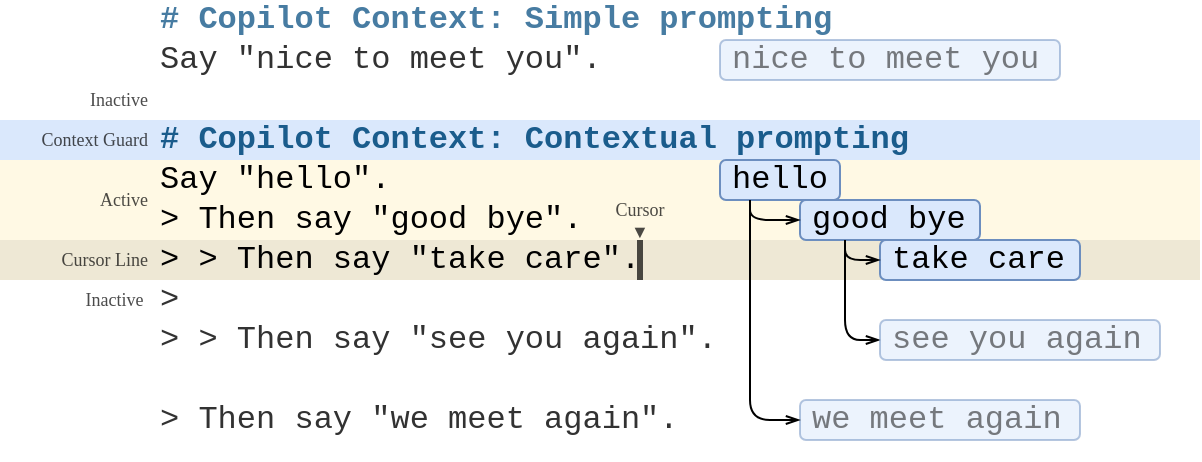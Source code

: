 <mxfile>
    <diagram id="9O6JOvk3EWkSfyzY4hvH" name="example-takecare">
        <mxGraphModel dx="555" dy="752" grid="1" gridSize="10" guides="1" tooltips="1" connect="1" arrows="1" fold="1" page="1" pageScale="1" pageWidth="827" pageHeight="1169" math="0" shadow="0">
            <root>
                <mxCell id="0"/>
                <mxCell id="ZW_1BUQHTaebC2WOtGQ6-74" value="Back" style="locked=1;" parent="0"/>
                <mxCell id="ZW_1BUQHTaebC2WOtGQ6-75" value="" style="rounded=0;whiteSpace=wrap;html=1;fontFamily=Courier New;fontSize=16;fillColor=#FFFFFF;strokeColor=none;" vertex="1" parent="ZW_1BUQHTaebC2WOtGQ6-74">
                    <mxGeometry y="40" width="600" height="230" as="geometry"/>
                </mxCell>
                <mxCell id="1" style="locked=1;" parent="0"/>
                <mxCell id="69" value="" style="rounded=0;whiteSpace=wrap;html=1;fontFamily=Courier New;fontSize=16;fillColor=#dae8fc;strokeColor=none;" vertex="1" parent="1">
                    <mxGeometry y="100" width="600" height="20" as="geometry"/>
                </mxCell>
                <mxCell id="63" value="" style="rounded=0;whiteSpace=wrap;html=1;fontFamily=Courier New;fontSize=16;fillColor=#FFF9E4;strokeColor=none;" parent="1" vertex="1">
                    <mxGeometry y="120" width="600" height="60" as="geometry"/>
                </mxCell>
                <mxCell id="3" value="" style="rounded=0;whiteSpace=wrap;html=1;fontFamily=Courier New;fontSize=16;fillColor=#eee8d5;strokeColor=none;" parent="1" vertex="1">
                    <mxGeometry y="160" width="600" height="20" as="geometry"/>
                </mxCell>
                <mxCell id="54" value="" style="endArrow=none;html=1;rounded=1;fontFamily=Courier New;fontSize=16;fontColor=#1A5C8C;strokeWidth=3;opacity=70;" parent="1" edge="1">
                    <mxGeometry width="50" height="50" relative="1" as="geometry">
                        <mxPoint x="320" y="180" as="sourcePoint"/>
                        <mxPoint x="320" y="160" as="targetPoint"/>
                    </mxGeometry>
                </mxCell>
                <mxCell id="56" value="Cursor&lt;br&gt;▼" style="rounded=0;whiteSpace=wrap;html=1;labelBackgroundColor=none;fontFamily=Tahoma;fontSize=9;fontColor=#000000;fillColor=none;strokeColor=none;align=center;spacing=0;textOpacity=70;" parent="1" vertex="1">
                    <mxGeometry x="300" y="140" width="40" height="20" as="geometry"/>
                </mxCell>
                <mxCell id="66" value="Active" style="rounded=0;whiteSpace=wrap;html=1;labelBackgroundColor=none;fontFamily=Tahoma;fontSize=9;fontColor=#000000;fillColor=none;strokeColor=none;align=right;spacing=0;textOpacity=70;rotation=0;spacingRight=6;" parent="1" vertex="1">
                    <mxGeometry y="120" width="80" height="40" as="geometry"/>
                </mxCell>
                <mxCell id="68" value="Context Guard" style="rounded=0;whiteSpace=wrap;html=1;labelBackgroundColor=none;fontFamily=Tahoma;fontSize=9;fontColor=#000000;fillColor=none;strokeColor=none;align=right;spacing=0;textOpacity=70;rotation=0;spacingRight=6;" vertex="1" parent="1">
                    <mxGeometry y="100" width="80" height="20" as="geometry"/>
                </mxCell>
                <mxCell id="70" value="Inactive" style="rounded=0;whiteSpace=wrap;html=1;labelBackgroundColor=none;fontFamily=Tahoma;fontSize=9;fontColor=#000000;fillColor=none;strokeColor=none;align=right;spacing=0;textOpacity=70;rotation=0;spacingRight=6;verticalAlign=middle;" vertex="1" parent="1">
                    <mxGeometry y="80" width="80" height="20" as="geometry"/>
                </mxCell>
                <mxCell id="71" value="Inactive&amp;nbsp;" style="rounded=0;whiteSpace=wrap;html=1;labelBackgroundColor=none;fontFamily=Tahoma;fontSize=9;fontColor=#000000;fillColor=none;strokeColor=none;align=right;spacing=0;textOpacity=70;rotation=0;spacingRight=6;verticalAlign=middle;" vertex="1" parent="1">
                    <mxGeometry y="180" width="80" height="20" as="geometry"/>
                </mxCell>
                <mxCell id="74" value="Cursor Line" style="rounded=0;whiteSpace=wrap;html=1;labelBackgroundColor=none;fontFamily=Tahoma;fontSize=9;fontColor=#000000;fillColor=none;strokeColor=none;align=right;spacing=0;textOpacity=70;rotation=0;spacingRight=6;" vertex="1" parent="1">
                    <mxGeometry y="160" width="80" height="20" as="geometry"/>
                </mxCell>
                <mxCell id="33" value="Text" style="" parent="0"/>
                <mxCell id="DSBTVACUyPClZuLl66bj-74" value="&lt;div style=&quot;border-color: var(--border-color); font-size: 16px;&quot;&gt;# Copilot Context: Simple prompting&lt;/div&gt;" style="text;whiteSpace=wrap;html=1;fontSize=16;fontFamily=Courier New;verticalAlign=bottom;spacing=0;fontStyle=1;fontColor=#1A5C8C;textOpacity=80;" vertex="1" parent="33">
                    <mxGeometry x="80" y="40" width="520" height="20" as="geometry"/>
                </mxCell>
                <mxCell id="DSBTVACUyPClZuLl66bj-75" value="&lt;div style=&quot;border-color: var(--border-color); font-size: 16px;&quot;&gt;# Copilot Context: Contextual prompting&lt;br style=&quot;font-size: 16px;&quot;&gt;&lt;/div&gt;" style="text;whiteSpace=wrap;html=1;fontSize=16;fontFamily=Courier New;verticalAlign=bottom;spacing=0;fontStyle=1;fontColor=#1A5C8C;" vertex="1" parent="33">
                    <mxGeometry x="80" y="100" width="520" height="20" as="geometry"/>
                </mxCell>
                <mxCell id="35" value="&lt;div style=&quot;border-color: var(--border-color); font-size: 16px;&quot;&gt;Say &quot;nice to meet you&quot;.&lt;br style=&quot;font-size: 16px;&quot;&gt;&lt;/div&gt;" style="text;whiteSpace=wrap;html=1;fontSize=16;fontFamily=Courier New;verticalAlign=bottom;spacing=0;textOpacity=80;" parent="33" vertex="1">
                    <mxGeometry x="80" y="60" width="320" height="20" as="geometry"/>
                </mxCell>
                <mxCell id="37" value="&lt;div style=&quot;border-color: var(--border-color); font-size: 16px;&quot;&gt;Say &quot;hello&quot;.&lt;br style=&quot;font-size: 16px;&quot;&gt;&lt;/div&gt;" style="text;whiteSpace=wrap;html=1;fontSize=16;fontFamily=Courier New;verticalAlign=bottom;spacing=0;" parent="33" vertex="1">
                    <mxGeometry x="80" y="120" width="320" height="20" as="geometry"/>
                </mxCell>
                <mxCell id="38" value="&lt;div style=&quot;border-color: var(--border-color); font-size: 16px;&quot;&gt;&amp;gt; Then say &quot;good bye&quot;.&lt;br style=&quot;font-size: 16px;&quot;&gt;&lt;/div&gt;" style="text;whiteSpace=wrap;html=1;fontSize=16;fontFamily=Courier New;verticalAlign=bottom;spacing=0;" parent="33" vertex="1">
                    <mxGeometry x="80" y="140" width="320" height="20" as="geometry"/>
                </mxCell>
                <mxCell id="39" value="&lt;div style=&quot;border-color: var(--border-color); font-size: 16px;&quot;&gt;&amp;gt; &amp;gt; Then say &quot;take care&quot;.&lt;br style=&quot;font-size: 16px;&quot;&gt;&lt;/div&gt;" style="text;whiteSpace=wrap;html=1;fontSize=16;fontFamily=Courier New;verticalAlign=bottom;spacing=0;" parent="33" vertex="1">
                    <mxGeometry x="80" y="160" width="320" height="20" as="geometry"/>
                </mxCell>
                <mxCell id="40" value="&lt;div style=&quot;border-color: var(--border-color); font-size: 16px;&quot;&gt;&amp;gt;&lt;/div&gt;" style="text;whiteSpace=wrap;html=1;fontSize=16;fontFamily=Courier New;verticalAlign=bottom;spacing=0;textOpacity=80;" parent="33" vertex="1">
                    <mxGeometry x="80" y="180" width="320" height="20" as="geometry"/>
                </mxCell>
                <mxCell id="41" value="&lt;div style=&quot;border-color: var(--border-color); font-size: 16px;&quot;&gt;&amp;gt; &amp;gt; Then say &quot;see you again&quot;.&lt;br style=&quot;font-size: 16px;&quot;&gt;&lt;/div&gt;" style="text;whiteSpace=wrap;html=1;fontSize=16;fontFamily=Courier New;verticalAlign=bottom;spacing=0;textOpacity=80;" parent="33" vertex="1">
                    <mxGeometry x="80" y="200" width="320" height="20" as="geometry"/>
                </mxCell>
                <mxCell id="43" value="&lt;div style=&quot;border-color: var(--border-color); font-size: 16px;&quot;&gt;&amp;gt; Then say &quot;we meet again&quot;.&lt;br style=&quot;font-size: 16px;&quot;&gt;&lt;/div&gt;" style="text;whiteSpace=wrap;html=1;fontSize=16;fontFamily=Courier New;verticalAlign=bottom;spacing=0;textOpacity=80;" parent="33" vertex="1">
                    <mxGeometry x="80" y="240" width="320" height="20" as="geometry"/>
                </mxCell>
                <mxCell id="44" value="Diagram" style="locked=1;" parent="0"/>
                <mxCell id="45" style="edgeStyle=orthogonalEdgeStyle;rounded=1;html=1;fontFamily=Courier New;fontSize=16;fontColor=#1A5C8C;entryX=0;entryY=0.5;entryDx=0;entryDy=0;exitX=0.25;exitY=1;exitDx=0;exitDy=0;endArrow=openThin;endFill=0;endSize=5;startSize=5;" parent="44" source="47" target="49" edge="1">
                    <mxGeometry relative="1" as="geometry"/>
                </mxCell>
                <mxCell id="46" value="hello" style="rounded=1;whiteSpace=wrap;html=1;fontFamily=Courier New;fontSize=16;fillColor=#dae8fc;strokeColor=#6c8ebf;align=left;spacing=0;spacingLeft=6;" parent="44" vertex="1">
                    <mxGeometry x="360" y="120" width="60" height="20" as="geometry"/>
                </mxCell>
                <mxCell id="47" value="good bye" style="rounded=1;whiteSpace=wrap;html=1;fontFamily=Courier New;fontSize=16;fillColor=#dae8fc;strokeColor=#6c8ebf;verticalAlign=middle;align=left;spacing=0;spacingLeft=6;" parent="44" vertex="1">
                    <mxGeometry x="400" y="140" width="90" height="20" as="geometry"/>
                </mxCell>
                <mxCell id="48" value="take care" style="rounded=1;whiteSpace=wrap;html=1;fontFamily=Courier New;fontSize=16;fillColor=#dae8fc;strokeColor=#6c8ebf;verticalAlign=middle;align=left;spacing=0;spacingLeft=6;" parent="44" vertex="1">
                    <mxGeometry x="440" y="160" width="100" height="20" as="geometry"/>
                </mxCell>
                <mxCell id="49" value="see you again" style="rounded=1;whiteSpace=wrap;html=1;fontFamily=Courier New;fontSize=16;fillColor=#dae8fc;strokeColor=#6c8ebf;verticalAlign=middle;opacity=50;textOpacity=50;align=left;spacing=0;spacingLeft=6;" parent="44" vertex="1">
                    <mxGeometry x="440" y="200" width="140" height="20" as="geometry"/>
                </mxCell>
                <mxCell id="50" value="we meet again" style="rounded=1;whiteSpace=wrap;html=1;fontFamily=Courier New;fontSize=16;fillColor=#dae8fc;strokeColor=#6c8ebf;verticalAlign=middle;opacity=50;textOpacity=50;align=left;spacing=0;spacingLeft=6;" parent="44" vertex="1">
                    <mxGeometry x="400" y="240" width="140" height="20" as="geometry"/>
                </mxCell>
                <mxCell id="51" value="" style="endArrow=openThin;html=1;fontFamily=Courier New;fontSize=16;fontColor=#1A5C8C;rounded=1;edgeStyle=orthogonalEdgeStyle;entryX=0;entryY=0.5;entryDx=0;entryDy=0;exitX=0.25;exitY=1;exitDx=0;exitDy=0;endFill=0;endSize=5;startSize=5;" parent="44" source="46" target="47" edge="1">
                    <mxGeometry width="50" height="50" relative="1" as="geometry">
                        <mxPoint x="560" y="320" as="sourcePoint"/>
                        <mxPoint x="520" y="470" as="targetPoint"/>
                    </mxGeometry>
                </mxCell>
                <mxCell id="52" value="" style="endArrow=openThin;html=1;fontFamily=Courier New;fontSize=16;fontColor=#1A5C8C;rounded=1;edgeStyle=orthogonalEdgeStyle;entryX=0;entryY=0.5;entryDx=0;entryDy=0;exitX=0.25;exitY=1;exitDx=0;exitDy=0;endFill=0;endSize=5;startSize=5;" parent="44" source="47" target="48" edge="1">
                    <mxGeometry width="50" height="50" relative="1" as="geometry">
                        <mxPoint x="605" y="350" as="sourcePoint"/>
                        <mxPoint x="500" y="190" as="targetPoint"/>
                    </mxGeometry>
                </mxCell>
                <mxCell id="53" value="" style="endArrow=openThin;html=1;fontFamily=Courier New;fontSize=16;fontColor=#1A5C8C;rounded=1;edgeStyle=orthogonalEdgeStyle;entryX=0;entryY=0.5;entryDx=0;entryDy=0;exitX=0.25;exitY=1;exitDx=0;exitDy=0;endFill=0;endSize=5;startSize=5;" parent="44" source="46" target="50" edge="1">
                    <mxGeometry width="50" height="50" relative="1" as="geometry">
                        <mxPoint x="650" y="370" as="sourcePoint"/>
                        <mxPoint x="535" y="390" as="targetPoint"/>
                    </mxGeometry>
                </mxCell>
                <mxCell id="59" value="nice to meet you" style="rounded=1;whiteSpace=wrap;html=1;fontFamily=Courier New;fontSize=16;fillColor=#dae8fc;strokeColor=#6c8ebf;verticalAlign=middle;opacity=50;textOpacity=50;align=left;spacing=0;spacingLeft=6;" parent="44" vertex="1">
                    <mxGeometry x="360" y="60" width="170" height="20" as="geometry"/>
                </mxCell>
            </root>
        </mxGraphModel>
    </diagram>
    <diagram name="example-seeyouagain" id="qnup5mdtJSnTVCD019eb">
        <mxGraphModel dx="555" dy="752" grid="1" gridSize="10" guides="1" tooltips="1" connect="1" arrows="1" fold="1" page="1" pageScale="1" pageWidth="827" pageHeight="1169" math="0" shadow="0">
            <root>
                <mxCell id="MDSQV5zMVQcSWrhW9h-y-0"/>
                <mxCell id="Oq_Tjb9oaE1ZdaQdSyZl-0" value="Back" style="locked=1;" parent="MDSQV5zMVQcSWrhW9h-y-0"/>
                <mxCell id="Oq_Tjb9oaE1ZdaQdSyZl-1" value="" style="rounded=0;whiteSpace=wrap;html=1;fontFamily=Courier New;fontSize=16;fillColor=#FFFFFF;strokeColor=none;" vertex="1" parent="Oq_Tjb9oaE1ZdaQdSyZl-0">
                    <mxGeometry y="40" width="600" height="230" as="geometry"/>
                </mxCell>
                <mxCell id="MDSQV5zMVQcSWrhW9h-y-1" style="locked=1;" parent="MDSQV5zMVQcSWrhW9h-y-0"/>
                <mxCell id="siBviN6P7-Wduqes6bnr-0" value="" style="rounded=0;whiteSpace=wrap;html=1;fontFamily=Courier New;fontSize=16;fillColor=#FFF9E4;strokeColor=none;" vertex="1" parent="MDSQV5zMVQcSWrhW9h-y-1">
                    <mxGeometry y="120" width="600" height="40" as="geometry"/>
                </mxCell>
                <mxCell id="MDSQV5zMVQcSWrhW9h-y-2" value="" style="rounded=0;whiteSpace=wrap;html=1;fontFamily=Courier New;fontSize=16;fillColor=#dae8fc;strokeColor=none;" vertex="1" parent="MDSQV5zMVQcSWrhW9h-y-1">
                    <mxGeometry y="100" width="600" height="20" as="geometry"/>
                </mxCell>
                <mxCell id="MDSQV5zMVQcSWrhW9h-y-3" value="" style="rounded=0;whiteSpace=wrap;html=1;fontFamily=Courier New;fontSize=16;fillColor=#FFF9E4;strokeColor=none;" vertex="1" parent="MDSQV5zMVQcSWrhW9h-y-1">
                    <mxGeometry y="180" width="600" height="20" as="geometry"/>
                </mxCell>
                <mxCell id="MDSQV5zMVQcSWrhW9h-y-4" value="" style="rounded=0;whiteSpace=wrap;html=1;fontFamily=Courier New;fontSize=16;fillColor=#eee8d5;strokeColor=none;" vertex="1" parent="MDSQV5zMVQcSWrhW9h-y-1">
                    <mxGeometry y="200" width="600" height="20" as="geometry"/>
                </mxCell>
                <mxCell id="MDSQV5zMVQcSWrhW9h-y-5" value="" style="endArrow=none;html=1;rounded=1;fontFamily=Courier New;fontSize=16;fontColor=#1A5C8C;strokeWidth=3;opacity=70;" edge="1" parent="MDSQV5zMVQcSWrhW9h-y-1">
                    <mxGeometry width="50" height="50" relative="1" as="geometry">
                        <mxPoint x="360" y="220" as="sourcePoint"/>
                        <mxPoint x="360" y="200" as="targetPoint"/>
                    </mxGeometry>
                </mxCell>
                <mxCell id="MDSQV5zMVQcSWrhW9h-y-6" value="Cursor&lt;br&gt;▼" style="rounded=0;whiteSpace=wrap;html=1;labelBackgroundColor=none;fontFamily=Tahoma;fontSize=9;fontColor=#000000;fillColor=none;strokeColor=none;align=center;spacing=0;textOpacity=70;" vertex="1" parent="MDSQV5zMVQcSWrhW9h-y-1">
                    <mxGeometry x="340" y="180" width="40" height="20" as="geometry"/>
                </mxCell>
                <mxCell id="MDSQV5zMVQcSWrhW9h-y-7" value="Active" style="rounded=0;whiteSpace=wrap;html=1;labelBackgroundColor=none;fontFamily=Tahoma;fontSize=9;fontColor=#000000;fillColor=none;strokeColor=none;align=right;spacing=0;textOpacity=70;rotation=0;spacingRight=6;" vertex="1" parent="MDSQV5zMVQcSWrhW9h-y-1">
                    <mxGeometry y="120" width="80" height="40" as="geometry"/>
                </mxCell>
                <mxCell id="MDSQV5zMVQcSWrhW9h-y-8" value="Context Guard" style="rounded=0;whiteSpace=wrap;html=1;labelBackgroundColor=none;fontFamily=Tahoma;fontSize=9;fontColor=#000000;fillColor=none;strokeColor=none;align=right;spacing=0;textOpacity=70;rotation=0;spacingRight=6;" vertex="1" parent="MDSQV5zMVQcSWrhW9h-y-1">
                    <mxGeometry y="100" width="80" height="20" as="geometry"/>
                </mxCell>
                <mxCell id="MDSQV5zMVQcSWrhW9h-y-9" value="Inactive" style="rounded=0;whiteSpace=wrap;html=1;labelBackgroundColor=none;fontFamily=Tahoma;fontSize=9;fontColor=#000000;fillColor=none;strokeColor=none;align=right;spacing=0;textOpacity=70;rotation=0;spacingRight=6;verticalAlign=middle;" vertex="1" parent="MDSQV5zMVQcSWrhW9h-y-1">
                    <mxGeometry y="80" width="80" height="20" as="geometry"/>
                </mxCell>
                <mxCell id="MDSQV5zMVQcSWrhW9h-y-10" value="Inactive&amp;nbsp;" style="rounded=0;whiteSpace=wrap;html=1;labelBackgroundColor=none;fontFamily=Tahoma;fontSize=9;fontColor=#000000;fillColor=none;strokeColor=none;align=right;spacing=0;textOpacity=70;rotation=0;spacingRight=6;verticalAlign=middle;" vertex="1" parent="MDSQV5zMVQcSWrhW9h-y-1">
                    <mxGeometry y="160" width="80" height="20" as="geometry"/>
                </mxCell>
                <mxCell id="MDSQV5zMVQcSWrhW9h-y-11" value="Cursor Line" style="rounded=0;whiteSpace=wrap;html=1;labelBackgroundColor=none;fontFamily=Tahoma;fontSize=9;fontColor=#000000;fillColor=none;strokeColor=none;align=right;spacing=0;textOpacity=70;rotation=0;spacingRight=6;" vertex="1" parent="MDSQV5zMVQcSWrhW9h-y-1">
                    <mxGeometry y="200" width="80" height="20" as="geometry"/>
                </mxCell>
                <mxCell id="siBviN6P7-Wduqes6bnr-1" value="Active" style="rounded=0;whiteSpace=wrap;html=1;labelBackgroundColor=none;fontFamily=Tahoma;fontSize=9;fontColor=#000000;fillColor=none;strokeColor=none;align=right;spacing=0;textOpacity=70;rotation=0;spacingRight=6;" vertex="1" parent="MDSQV5zMVQcSWrhW9h-y-1">
                    <mxGeometry y="180" width="80" height="20" as="geometry"/>
                </mxCell>
                <mxCell id="MDSQV5zMVQcSWrhW9h-y-12" value="Text" style="locked=1;" parent="MDSQV5zMVQcSWrhW9h-y-0"/>
                <mxCell id="MDSQV5zMVQcSWrhW9h-y-13" value="&lt;div style=&quot;border-color: var(--border-color); font-size: 16px;&quot;&gt;# Copilot Context: Simple prompting&lt;/div&gt;" style="text;whiteSpace=wrap;html=1;fontSize=16;fontFamily=Courier New;verticalAlign=bottom;spacing=0;fontStyle=1;fontColor=#1A5C8C;textOpacity=80;" vertex="1" parent="MDSQV5zMVQcSWrhW9h-y-12">
                    <mxGeometry x="80" y="40" width="520" height="20" as="geometry"/>
                </mxCell>
                <mxCell id="MDSQV5zMVQcSWrhW9h-y-14" value="&lt;div style=&quot;border-color: var(--border-color); font-size: 16px;&quot;&gt;Say &quot;nice to meet you&quot;.&lt;br style=&quot;font-size: 16px;&quot;&gt;&lt;/div&gt;" style="text;whiteSpace=wrap;html=1;fontSize=16;fontFamily=Courier New;verticalAlign=bottom;spacing=0;textOpacity=80;" vertex="1" parent="MDSQV5zMVQcSWrhW9h-y-12">
                    <mxGeometry x="80" y="60" width="320" height="20" as="geometry"/>
                </mxCell>
                <mxCell id="MDSQV5zMVQcSWrhW9h-y-15" value="&lt;div style=&quot;border-color: var(--border-color); font-size: 16px;&quot;&gt;# Copilot Context: Contextual prompting&lt;br style=&quot;font-size: 16px;&quot;&gt;&lt;/div&gt;" style="text;whiteSpace=wrap;html=1;fontSize=16;fontFamily=Courier New;verticalAlign=bottom;spacing=0;fontStyle=1;fontColor=#1A5C8C;" vertex="1" parent="MDSQV5zMVQcSWrhW9h-y-12">
                    <mxGeometry x="80" y="100" width="520" height="20" as="geometry"/>
                </mxCell>
                <mxCell id="MDSQV5zMVQcSWrhW9h-y-16" value="&lt;div style=&quot;border-color: var(--border-color); font-size: 16px;&quot;&gt;Say &quot;hello&quot;.&lt;br style=&quot;font-size: 16px;&quot;&gt;&lt;/div&gt;" style="text;whiteSpace=wrap;html=1;fontSize=16;fontFamily=Courier New;verticalAlign=bottom;spacing=0;" vertex="1" parent="MDSQV5zMVQcSWrhW9h-y-12">
                    <mxGeometry x="80" y="120" width="320" height="20" as="geometry"/>
                </mxCell>
                <mxCell id="MDSQV5zMVQcSWrhW9h-y-17" value="&lt;div style=&quot;border-color: var(--border-color); font-size: 16px;&quot;&gt;&amp;gt; Then say &quot;good bye&quot;.&lt;br style=&quot;font-size: 16px;&quot;&gt;&lt;/div&gt;" style="text;whiteSpace=wrap;html=1;fontSize=16;fontFamily=Courier New;verticalAlign=bottom;spacing=0;" vertex="1" parent="MDSQV5zMVQcSWrhW9h-y-12">
                    <mxGeometry x="80" y="140" width="320" height="20" as="geometry"/>
                </mxCell>
                <mxCell id="MDSQV5zMVQcSWrhW9h-y-18" value="&lt;div style=&quot;border-color: var(--border-color); font-size: 16px;&quot;&gt;&amp;gt; &amp;gt; Then say &quot;take care&quot;.&lt;br style=&quot;font-size: 16px;&quot;&gt;&lt;/div&gt;" style="text;whiteSpace=wrap;html=1;fontSize=16;fontFamily=Courier New;verticalAlign=bottom;spacing=0;textOpacity=80;" vertex="1" parent="MDSQV5zMVQcSWrhW9h-y-12">
                    <mxGeometry x="80" y="160" width="320" height="20" as="geometry"/>
                </mxCell>
                <mxCell id="MDSQV5zMVQcSWrhW9h-y-19" value="&lt;div style=&quot;border-color: var(--border-color); font-size: 16px;&quot;&gt;&amp;gt;&lt;/div&gt;" style="text;whiteSpace=wrap;html=1;fontSize=16;fontFamily=Courier New;verticalAlign=bottom;spacing=0;textOpacity=80;" vertex="1" parent="MDSQV5zMVQcSWrhW9h-y-12">
                    <mxGeometry x="80" y="180" width="320" height="20" as="geometry"/>
                </mxCell>
                <mxCell id="MDSQV5zMVQcSWrhW9h-y-20" value="&lt;div style=&quot;border-color: var(--border-color); font-size: 16px;&quot;&gt;&amp;gt; &amp;gt; Then say &quot;see you again&quot;.&lt;br style=&quot;font-size: 16px;&quot;&gt;&lt;/div&gt;" style="text;whiteSpace=wrap;html=1;fontSize=16;fontFamily=Courier New;verticalAlign=bottom;spacing=0;textOpacity=80;" vertex="1" parent="MDSQV5zMVQcSWrhW9h-y-12">
                    <mxGeometry x="80" y="200" width="320" height="20" as="geometry"/>
                </mxCell>
                <mxCell id="MDSQV5zMVQcSWrhW9h-y-22" value="&lt;div style=&quot;border-color: var(--border-color); font-size: 16px;&quot;&gt;&amp;gt; Then say &quot;we meet again&quot;.&lt;br style=&quot;font-size: 16px;&quot;&gt;&lt;/div&gt;" style="text;whiteSpace=wrap;html=1;fontSize=16;fontFamily=Courier New;verticalAlign=bottom;spacing=0;textOpacity=80;" vertex="1" parent="MDSQV5zMVQcSWrhW9h-y-12">
                    <mxGeometry x="80" y="240" width="320" height="20" as="geometry"/>
                </mxCell>
                <mxCell id="MDSQV5zMVQcSWrhW9h-y-23" value="Diagram" style="locked=1;" parent="MDSQV5zMVQcSWrhW9h-y-0"/>
                <mxCell id="MDSQV5zMVQcSWrhW9h-y-24" style="edgeStyle=orthogonalEdgeStyle;rounded=1;html=1;fontFamily=Courier New;fontSize=16;fontColor=#1A5C8C;entryX=0;entryY=0.5;entryDx=0;entryDy=0;exitX=0.25;exitY=1;exitDx=0;exitDy=0;endArrow=openThin;endFill=0;endSize=5;startSize=5;" edge="1" parent="MDSQV5zMVQcSWrhW9h-y-23" source="MDSQV5zMVQcSWrhW9h-y-26" target="MDSQV5zMVQcSWrhW9h-y-28">
                    <mxGeometry relative="1" as="geometry"/>
                </mxCell>
                <mxCell id="MDSQV5zMVQcSWrhW9h-y-25" value="hello" style="rounded=1;whiteSpace=wrap;html=1;fontFamily=Courier New;fontSize=16;fillColor=#dae8fc;strokeColor=#6c8ebf;align=left;spacing=0;spacingLeft=6;" vertex="1" parent="MDSQV5zMVQcSWrhW9h-y-23">
                    <mxGeometry x="360" y="120" width="60" height="20" as="geometry"/>
                </mxCell>
                <mxCell id="MDSQV5zMVQcSWrhW9h-y-26" value="good bye" style="rounded=1;whiteSpace=wrap;html=1;fontFamily=Courier New;fontSize=16;fillColor=#dae8fc;strokeColor=#6c8ebf;verticalAlign=middle;align=left;spacing=0;spacingLeft=6;" vertex="1" parent="MDSQV5zMVQcSWrhW9h-y-23">
                    <mxGeometry x="400" y="140" width="90" height="20" as="geometry"/>
                </mxCell>
                <mxCell id="MDSQV5zMVQcSWrhW9h-y-27" value="take care" style="rounded=1;whiteSpace=wrap;html=1;fontFamily=Courier New;fontSize=16;fillColor=#dae8fc;strokeColor=#6c8ebf;verticalAlign=middle;align=left;spacing=0;spacingLeft=6;textOpacity=50;opacity=50;" vertex="1" parent="MDSQV5zMVQcSWrhW9h-y-23">
                    <mxGeometry x="440" y="160" width="100" height="20" as="geometry"/>
                </mxCell>
                <mxCell id="MDSQV5zMVQcSWrhW9h-y-28" value="see you again" style="rounded=1;whiteSpace=wrap;html=1;fontFamily=Courier New;fontSize=16;fillColor=#dae8fc;strokeColor=#6c8ebf;verticalAlign=middle;align=left;spacing=0;spacingLeft=6;" vertex="1" parent="MDSQV5zMVQcSWrhW9h-y-23">
                    <mxGeometry x="440" y="200" width="140" height="20" as="geometry"/>
                </mxCell>
                <mxCell id="MDSQV5zMVQcSWrhW9h-y-29" value="we meet again" style="rounded=1;whiteSpace=wrap;html=1;fontFamily=Courier New;fontSize=16;fillColor=#dae8fc;strokeColor=#6c8ebf;verticalAlign=middle;opacity=50;textOpacity=50;align=left;spacing=0;spacingLeft=6;" vertex="1" parent="MDSQV5zMVQcSWrhW9h-y-23">
                    <mxGeometry x="400" y="240" width="140" height="20" as="geometry"/>
                </mxCell>
                <mxCell id="MDSQV5zMVQcSWrhW9h-y-30" value="" style="endArrow=openThin;html=1;fontFamily=Courier New;fontSize=16;fontColor=#1A5C8C;rounded=1;edgeStyle=orthogonalEdgeStyle;entryX=0;entryY=0.5;entryDx=0;entryDy=0;exitX=0.25;exitY=1;exitDx=0;exitDy=0;endFill=0;endSize=5;startSize=5;" edge="1" parent="MDSQV5zMVQcSWrhW9h-y-23" source="MDSQV5zMVQcSWrhW9h-y-25" target="MDSQV5zMVQcSWrhW9h-y-26">
                    <mxGeometry width="50" height="50" relative="1" as="geometry">
                        <mxPoint x="560" y="320" as="sourcePoint"/>
                        <mxPoint x="520" y="470" as="targetPoint"/>
                    </mxGeometry>
                </mxCell>
                <mxCell id="MDSQV5zMVQcSWrhW9h-y-31" value="" style="endArrow=openThin;html=1;fontFamily=Courier New;fontSize=16;fontColor=#1A5C8C;rounded=1;edgeStyle=orthogonalEdgeStyle;entryX=0;entryY=0.5;entryDx=0;entryDy=0;exitX=0.25;exitY=1;exitDx=0;exitDy=0;endFill=0;endSize=5;startSize=5;" edge="1" parent="MDSQV5zMVQcSWrhW9h-y-23" source="MDSQV5zMVQcSWrhW9h-y-26" target="MDSQV5zMVQcSWrhW9h-y-27">
                    <mxGeometry width="50" height="50" relative="1" as="geometry">
                        <mxPoint x="605" y="350" as="sourcePoint"/>
                        <mxPoint x="500" y="190" as="targetPoint"/>
                    </mxGeometry>
                </mxCell>
                <mxCell id="MDSQV5zMVQcSWrhW9h-y-32" value="" style="endArrow=openThin;html=1;fontFamily=Courier New;fontSize=16;fontColor=#1A5C8C;rounded=1;edgeStyle=orthogonalEdgeStyle;entryX=0;entryY=0.5;entryDx=0;entryDy=0;exitX=0.25;exitY=1;exitDx=0;exitDy=0;endFill=0;endSize=5;startSize=5;" edge="1" parent="MDSQV5zMVQcSWrhW9h-y-23" source="MDSQV5zMVQcSWrhW9h-y-25" target="MDSQV5zMVQcSWrhW9h-y-29">
                    <mxGeometry width="50" height="50" relative="1" as="geometry">
                        <mxPoint x="650" y="370" as="sourcePoint"/>
                        <mxPoint x="535" y="390" as="targetPoint"/>
                    </mxGeometry>
                </mxCell>
                <mxCell id="MDSQV5zMVQcSWrhW9h-y-33" value="nice to meet you" style="rounded=1;whiteSpace=wrap;html=1;fontFamily=Courier New;fontSize=16;fillColor=#dae8fc;strokeColor=#6c8ebf;verticalAlign=middle;opacity=50;textOpacity=50;align=left;spacing=0;spacingLeft=6;" vertex="1" parent="MDSQV5zMVQcSWrhW9h-y-23">
                    <mxGeometry x="360" y="60" width="170" height="20" as="geometry"/>
                </mxCell>
            </root>
        </mxGraphModel>
    </diagram>
</mxfile>